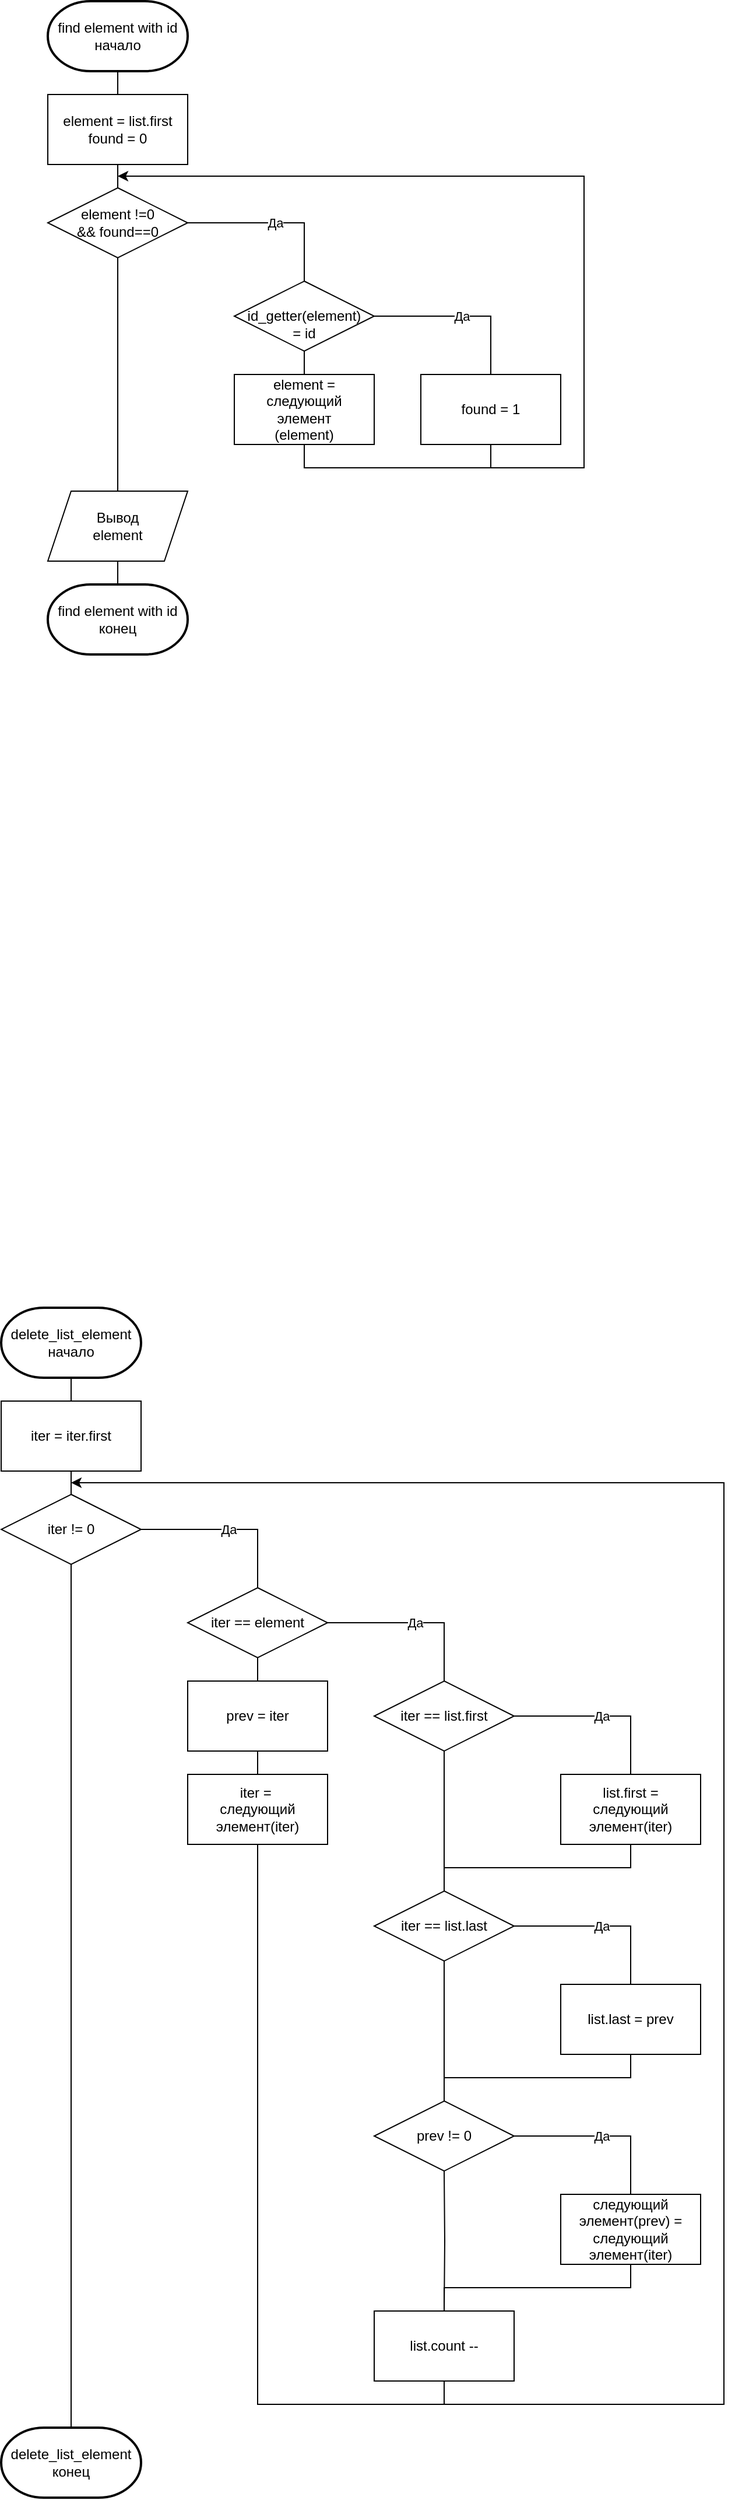 <mxfile version="21.3.7" type="device">
  <diagram name="Страница 1" id="ebqE0MGFHu6SDRNYSwwb">
    <mxGraphModel dx="2033" dy="1157" grid="0" gridSize="10" guides="1" tooltips="1" connect="1" arrows="1" fold="1" page="1" pageScale="1" pageWidth="827" pageHeight="1169" math="0" shadow="0">
      <root>
        <mxCell id="0" />
        <mxCell id="1" parent="0" />
        <mxCell id="JNxM7dOCyLwlG15fYJaY-18" value="find element with id&lt;br&gt;начало" style="strokeWidth=2;html=1;shape=mxgraph.flowchart.terminator;whiteSpace=wrap;" parent="1" vertex="1">
          <mxGeometry x="120" y="80" width="120" height="60" as="geometry" />
        </mxCell>
        <mxCell id="JNxM7dOCyLwlG15fYJaY-19" value="" style="endArrow=none;html=1;rounded=0;edgeStyle=orthogonalEdgeStyle;entryX=0.5;entryY=1;entryDx=0;entryDy=0;entryPerimeter=0;exitX=0.5;exitY=0;exitDx=0;exitDy=0;" parent="1" source="JNxM7dOCyLwlG15fYJaY-20" target="JNxM7dOCyLwlG15fYJaY-18" edge="1">
          <mxGeometry width="50" height="50" relative="1" as="geometry">
            <mxPoint x="180" y="160" as="sourcePoint" />
            <mxPoint x="180" y="160" as="targetPoint" />
            <Array as="points" />
          </mxGeometry>
        </mxCell>
        <mxCell id="JNxM7dOCyLwlG15fYJaY-20" value="element = list.first&lt;br&gt;found = 0" style="rounded=0;whiteSpace=wrap;html=1;" parent="1" vertex="1">
          <mxGeometry x="120" y="160" width="120" height="60" as="geometry" />
        </mxCell>
        <mxCell id="JNxM7dOCyLwlG15fYJaY-21" value="" style="endArrow=none;html=1;rounded=0;edgeStyle=orthogonalEdgeStyle;entryX=0.5;entryY=1;entryDx=0;entryDy=0;" parent="1" target="JNxM7dOCyLwlG15fYJaY-20" edge="1">
          <mxGeometry width="50" height="50" relative="1" as="geometry">
            <mxPoint x="180" y="240" as="sourcePoint" />
            <mxPoint x="230" y="250" as="targetPoint" />
            <Array as="points">
              <mxPoint x="180" y="240" />
              <mxPoint x="180" y="240" />
            </Array>
          </mxGeometry>
        </mxCell>
        <mxCell id="JNxM7dOCyLwlG15fYJaY-22" value="&lt;br&gt;id_getter(element)&lt;br&gt;= id" style="rhombus;whiteSpace=wrap;html=1;" parent="1" vertex="1">
          <mxGeometry x="280" y="320" width="120" height="60" as="geometry" />
        </mxCell>
        <mxCell id="JNxM7dOCyLwlG15fYJaY-23" value="" style="endArrow=none;html=1;rounded=0;edgeStyle=orthogonalEdgeStyle;entryX=0.5;entryY=1;entryDx=0;entryDy=0;exitX=0.5;exitY=0;exitDx=0;exitDy=0;" parent="1" source="-Ikuu8-lw6xtPHL0c5cT-5" target="JNxM7dOCyLwlG15fYJaY-22" edge="1">
          <mxGeometry width="50" height="50" relative="1" as="geometry">
            <mxPoint x="340" y="400" as="sourcePoint" />
            <mxPoint x="380" y="420" as="targetPoint" />
            <Array as="points" />
          </mxGeometry>
        </mxCell>
        <mxCell id="JNxM7dOCyLwlG15fYJaY-24" value="Да" style="endArrow=none;html=1;rounded=0;edgeStyle=orthogonalEdgeStyle;entryX=1;entryY=0.5;entryDx=0;entryDy=0;exitX=0.5;exitY=0;exitDx=0;exitDy=0;" parent="1" source="JNxM7dOCyLwlG15fYJaY-25" target="JNxM7dOCyLwlG15fYJaY-22" edge="1">
          <mxGeometry width="50" height="50" relative="1" as="geometry">
            <mxPoint x="500" y="400" as="sourcePoint" />
            <mxPoint x="480" y="380" as="targetPoint" />
            <Array as="points">
              <mxPoint x="500" y="350" />
            </Array>
          </mxGeometry>
        </mxCell>
        <mxCell id="JNxM7dOCyLwlG15fYJaY-25" value="found = 1" style="rounded=0;whiteSpace=wrap;html=1;" parent="1" vertex="1">
          <mxGeometry x="440" y="400" width="120" height="60" as="geometry" />
        </mxCell>
        <mxCell id="JNxM7dOCyLwlG15fYJaY-26" value="" style="endArrow=none;html=1;rounded=0;edgeStyle=orthogonalEdgeStyle;entryX=0.5;entryY=1;entryDx=0;entryDy=0;exitX=0.5;exitY=1;exitDx=0;exitDy=0;" parent="1" target="JNxM7dOCyLwlG15fYJaY-25" edge="1">
          <mxGeometry width="50" height="50" relative="1" as="geometry">
            <mxPoint x="340" y="460" as="sourcePoint" />
            <mxPoint x="550" y="490" as="targetPoint" />
            <Array as="points">
              <mxPoint x="340" y="480" />
              <mxPoint x="500" y="480" />
            </Array>
          </mxGeometry>
        </mxCell>
        <mxCell id="JNxM7dOCyLwlG15fYJaY-28" value="" style="endArrow=none;html=1;rounded=0;edgeStyle=orthogonalEdgeStyle;entryX=0.5;entryY=1;entryDx=0;entryDy=0;exitX=0.5;exitY=1;exitDx=0;exitDy=0;" parent="1" source="JNxM7dOCyLwlG15fYJaY-25" target="-Ikuu8-lw6xtPHL0c5cT-5" edge="1">
          <mxGeometry width="50" height="50" relative="1" as="geometry">
            <mxPoint x="340" y="500" as="sourcePoint" />
            <mxPoint x="340" y="460" as="targetPoint" />
            <Array as="points">
              <mxPoint x="500" y="480" />
              <mxPoint x="340" y="480" />
            </Array>
          </mxGeometry>
        </mxCell>
        <mxCell id="JNxM7dOCyLwlG15fYJaY-31" value="element !=0&lt;br&gt;&amp;amp;&amp;amp; found==0" style="rhombus;whiteSpace=wrap;html=1;" parent="1" vertex="1">
          <mxGeometry x="120" y="240" width="120" height="60" as="geometry" />
        </mxCell>
        <mxCell id="JNxM7dOCyLwlG15fYJaY-32" value="" style="endArrow=none;html=1;rounded=0;edgeStyle=orthogonalEdgeStyle;entryX=0.5;entryY=1;entryDx=0;entryDy=0;exitX=0.5;exitY=0;exitDx=0;exitDy=0;" parent="1" source="JNxM7dOCyLwlG15fYJaY-37" target="JNxM7dOCyLwlG15fYJaY-31" edge="1">
          <mxGeometry width="50" height="50" relative="1" as="geometry">
            <mxPoint x="180" y="450" as="sourcePoint" />
            <mxPoint x="220" y="340" as="targetPoint" />
            <Array as="points" />
          </mxGeometry>
        </mxCell>
        <mxCell id="JNxM7dOCyLwlG15fYJaY-33" value="Да" style="endArrow=none;html=1;rounded=0;edgeStyle=orthogonalEdgeStyle;entryX=1;entryY=0.5;entryDx=0;entryDy=0;exitX=0.5;exitY=0;exitDx=0;exitDy=0;" parent="1" source="JNxM7dOCyLwlG15fYJaY-22" target="JNxM7dOCyLwlG15fYJaY-31" edge="1">
          <mxGeometry width="50" height="50" relative="1" as="geometry">
            <mxPoint x="400" y="280" as="sourcePoint" />
            <mxPoint x="320" y="300" as="targetPoint" />
            <Array as="points">
              <mxPoint x="340" y="270" />
            </Array>
          </mxGeometry>
        </mxCell>
        <mxCell id="JNxM7dOCyLwlG15fYJaY-34" value="" style="endArrow=classic;html=1;rounded=0;edgeStyle=orthogonalEdgeStyle;exitX=0.5;exitY=1;exitDx=0;exitDy=0;" parent="1" source="-Ikuu8-lw6xtPHL0c5cT-5" edge="1">
          <mxGeometry width="50" height="50" relative="1" as="geometry">
            <mxPoint x="340" y="460" as="sourcePoint" />
            <mxPoint x="180" y="230" as="targetPoint" />
            <Array as="points">
              <mxPoint x="340" y="480" />
              <mxPoint x="580" y="480" />
              <mxPoint x="580" y="230" />
            </Array>
          </mxGeometry>
        </mxCell>
        <mxCell id="JNxM7dOCyLwlG15fYJaY-35" value="find element with id&lt;br style=&quot;border-color: var(--border-color);&quot;&gt;конец" style="strokeWidth=2;html=1;shape=mxgraph.flowchart.terminator;whiteSpace=wrap;" parent="1" vertex="1">
          <mxGeometry x="120" y="580" width="120" height="60" as="geometry" />
        </mxCell>
        <mxCell id="JNxM7dOCyLwlG15fYJaY-37" value="Вывод&lt;br&gt;element" style="shape=parallelogram;perimeter=parallelogramPerimeter;whiteSpace=wrap;html=1;fixedSize=1;" parent="1" vertex="1">
          <mxGeometry x="120" y="500" width="120" height="60" as="geometry" />
        </mxCell>
        <mxCell id="JNxM7dOCyLwlG15fYJaY-38" value="" style="endArrow=none;html=1;rounded=0;edgeStyle=orthogonalEdgeStyle;entryX=0.5;entryY=1;entryDx=0;entryDy=0;exitX=0.5;exitY=0;exitDx=0;exitDy=0;exitPerimeter=0;" parent="1" source="JNxM7dOCyLwlG15fYJaY-35" target="JNxM7dOCyLwlG15fYJaY-37" edge="1">
          <mxGeometry width="50" height="50" relative="1" as="geometry">
            <mxPoint x="180" y="580" as="sourcePoint" />
            <mxPoint x="190" y="650" as="targetPoint" />
            <Array as="points" />
          </mxGeometry>
        </mxCell>
        <mxCell id="JNxM7dOCyLwlG15fYJaY-39" value="delete_list_element&lt;br&gt;начало" style="strokeWidth=2;html=1;shape=mxgraph.flowchart.terminator;whiteSpace=wrap;" parent="1" vertex="1">
          <mxGeometry x="80" y="1200" width="120" height="60" as="geometry" />
        </mxCell>
        <mxCell id="JNxM7dOCyLwlG15fYJaY-40" value="" style="endArrow=none;html=1;rounded=0;edgeStyle=orthogonalEdgeStyle;entryX=0.5;entryY=1;entryDx=0;entryDy=0;entryPerimeter=0;exitX=0.5;exitY=0;exitDx=0;exitDy=0;" parent="1" source="JNxM7dOCyLwlG15fYJaY-41" target="JNxM7dOCyLwlG15fYJaY-39" edge="1">
          <mxGeometry width="50" height="50" relative="1" as="geometry">
            <mxPoint x="140" y="1280" as="sourcePoint" />
            <mxPoint x="140" y="1280" as="targetPoint" />
            <Array as="points" />
          </mxGeometry>
        </mxCell>
        <mxCell id="JNxM7dOCyLwlG15fYJaY-41" value="iter = iter.first" style="rounded=0;whiteSpace=wrap;html=1;" parent="1" vertex="1">
          <mxGeometry x="80" y="1280" width="120" height="60" as="geometry" />
        </mxCell>
        <mxCell id="JNxM7dOCyLwlG15fYJaY-42" value="" style="endArrow=none;html=1;rounded=0;edgeStyle=orthogonalEdgeStyle;entryX=0.5;entryY=1;entryDx=0;entryDy=0;exitX=0.5;exitY=0;exitDx=0;exitDy=0;" parent="1" source="JNxM7dOCyLwlG15fYJaY-43" target="JNxM7dOCyLwlG15fYJaY-41" edge="1">
          <mxGeometry width="50" height="50" relative="1" as="geometry">
            <mxPoint x="140" y="1360" as="sourcePoint" />
            <mxPoint x="190" y="1370" as="targetPoint" />
            <Array as="points" />
          </mxGeometry>
        </mxCell>
        <mxCell id="JNxM7dOCyLwlG15fYJaY-43" value="iter != 0" style="rhombus;whiteSpace=wrap;html=1;" parent="1" vertex="1">
          <mxGeometry x="80" y="1360" width="120" height="60" as="geometry" />
        </mxCell>
        <mxCell id="JNxM7dOCyLwlG15fYJaY-44" value="" style="endArrow=none;html=1;rounded=0;edgeStyle=orthogonalEdgeStyle;entryX=0.5;entryY=1;entryDx=0;entryDy=0;exitX=0.5;exitY=0;exitDx=0;exitDy=0;exitPerimeter=0;" parent="1" source="JNxM7dOCyLwlG15fYJaY-74" target="JNxM7dOCyLwlG15fYJaY-43" edge="1">
          <mxGeometry width="50" height="50" relative="1" as="geometry">
            <mxPoint x="140" y="1440" as="sourcePoint" />
            <mxPoint x="180" y="1460" as="targetPoint" />
            <Array as="points" />
          </mxGeometry>
        </mxCell>
        <mxCell id="JNxM7dOCyLwlG15fYJaY-45" value="Да" style="endArrow=none;html=1;rounded=0;edgeStyle=orthogonalEdgeStyle;entryX=1;entryY=0.5;entryDx=0;entryDy=0;exitX=0.5;exitY=0;exitDx=0;exitDy=0;" parent="1" source="JNxM7dOCyLwlG15fYJaY-47" target="JNxM7dOCyLwlG15fYJaY-43" edge="1">
          <mxGeometry width="50" height="50" relative="1" as="geometry">
            <mxPoint x="300" y="1440" as="sourcePoint" />
            <mxPoint x="280" y="1420" as="targetPoint" />
            <Array as="points">
              <mxPoint x="300" y="1390" />
            </Array>
          </mxGeometry>
        </mxCell>
        <mxCell id="JNxM7dOCyLwlG15fYJaY-46" value="" style="endArrow=classic;html=1;rounded=0;edgeStyle=orthogonalEdgeStyle;exitX=0.5;exitY=1;exitDx=0;exitDy=0;" parent="1" source="JNxM7dOCyLwlG15fYJaY-67" edge="1">
          <mxGeometry width="50" height="50" relative="1" as="geometry">
            <mxPoint x="300" y="1350" as="sourcePoint" />
            <mxPoint x="140" y="1350" as="targetPoint" />
            <Array as="points">
              <mxPoint x="460" y="2140" />
              <mxPoint x="700" y="2140" />
              <mxPoint x="700" y="1350" />
            </Array>
          </mxGeometry>
        </mxCell>
        <mxCell id="JNxM7dOCyLwlG15fYJaY-47" value="iter == element" style="rhombus;whiteSpace=wrap;html=1;" parent="1" vertex="1">
          <mxGeometry x="240" y="1440" width="120" height="60" as="geometry" />
        </mxCell>
        <mxCell id="JNxM7dOCyLwlG15fYJaY-48" value="" style="endArrow=none;html=1;rounded=0;edgeStyle=orthogonalEdgeStyle;entryX=0.5;entryY=1;entryDx=0;entryDy=0;exitX=0.5;exitY=0;exitDx=0;exitDy=0;" parent="1" source="JNxM7dOCyLwlG15fYJaY-69" target="JNxM7dOCyLwlG15fYJaY-47" edge="1">
          <mxGeometry width="50" height="50" relative="1" as="geometry">
            <mxPoint x="300" y="1520" as="sourcePoint" />
            <mxPoint x="340" y="1540" as="targetPoint" />
            <Array as="points" />
          </mxGeometry>
        </mxCell>
        <mxCell id="JNxM7dOCyLwlG15fYJaY-49" value="Да" style="endArrow=none;html=1;rounded=0;edgeStyle=orthogonalEdgeStyle;entryX=1;entryY=0.5;entryDx=0;entryDy=0;exitX=0.5;exitY=0;exitDx=0;exitDy=0;" parent="1" source="JNxM7dOCyLwlG15fYJaY-50" target="JNxM7dOCyLwlG15fYJaY-47" edge="1">
          <mxGeometry width="50" height="50" relative="1" as="geometry">
            <mxPoint x="460" y="1520" as="sourcePoint" />
            <mxPoint x="440" y="1500" as="targetPoint" />
            <Array as="points">
              <mxPoint x="460" y="1470" />
            </Array>
          </mxGeometry>
        </mxCell>
        <mxCell id="JNxM7dOCyLwlG15fYJaY-50" value="iter == list.first" style="rhombus;whiteSpace=wrap;html=1;" parent="1" vertex="1">
          <mxGeometry x="400" y="1520" width="120" height="60" as="geometry" />
        </mxCell>
        <mxCell id="JNxM7dOCyLwlG15fYJaY-51" value="" style="endArrow=none;html=1;rounded=0;edgeStyle=orthogonalEdgeStyle;entryX=0.5;entryY=1;entryDx=0;entryDy=0;exitX=0.5;exitY=0;exitDx=0;exitDy=0;" parent="1" source="JNxM7dOCyLwlG15fYJaY-55" target="JNxM7dOCyLwlG15fYJaY-50" edge="1">
          <mxGeometry width="50" height="50" relative="1" as="geometry">
            <mxPoint x="460" y="1600" as="sourcePoint" />
            <mxPoint x="500" y="1620" as="targetPoint" />
            <Array as="points" />
          </mxGeometry>
        </mxCell>
        <mxCell id="JNxM7dOCyLwlG15fYJaY-52" value="Да" style="endArrow=none;html=1;rounded=0;edgeStyle=orthogonalEdgeStyle;entryX=1;entryY=0.5;entryDx=0;entryDy=0;exitX=0.5;exitY=0;exitDx=0;exitDy=0;" parent="1" source="-Ikuu8-lw6xtPHL0c5cT-3" target="JNxM7dOCyLwlG15fYJaY-50" edge="1">
          <mxGeometry width="50" height="50" relative="1" as="geometry">
            <mxPoint x="620" y="1600" as="sourcePoint" />
            <mxPoint x="600" y="1580" as="targetPoint" />
            <Array as="points">
              <mxPoint x="620" y="1550" />
            </Array>
          </mxGeometry>
        </mxCell>
        <mxCell id="JNxM7dOCyLwlG15fYJaY-54" value="" style="endArrow=none;html=1;rounded=0;edgeStyle=orthogonalEdgeStyle;entryX=0.5;entryY=1;entryDx=0;entryDy=0;exitX=0.5;exitY=0;exitDx=0;exitDy=0;" parent="1" source="JNxM7dOCyLwlG15fYJaY-55" target="-Ikuu8-lw6xtPHL0c5cT-3" edge="1">
          <mxGeometry width="50" height="50" relative="1" as="geometry">
            <mxPoint x="620" y="1680" as="sourcePoint" />
            <mxPoint x="620" y="1660" as="targetPoint" />
            <Array as="points">
              <mxPoint x="460" y="1680" />
              <mxPoint x="620" y="1680" />
            </Array>
          </mxGeometry>
        </mxCell>
        <mxCell id="JNxM7dOCyLwlG15fYJaY-55" value="iter == list.last" style="rhombus;whiteSpace=wrap;html=1;" parent="1" vertex="1">
          <mxGeometry x="400" y="1700" width="120" height="60" as="geometry" />
        </mxCell>
        <mxCell id="JNxM7dOCyLwlG15fYJaY-56" value="" style="endArrow=none;html=1;rounded=0;edgeStyle=orthogonalEdgeStyle;entryX=0.5;entryY=1;entryDx=0;entryDy=0;exitX=0.5;exitY=0;exitDx=0;exitDy=0;" parent="1" source="JNxM7dOCyLwlG15fYJaY-60" target="JNxM7dOCyLwlG15fYJaY-55" edge="1">
          <mxGeometry width="50" height="50" relative="1" as="geometry">
            <mxPoint x="460" y="1780" as="sourcePoint" />
            <mxPoint x="500" y="1800" as="targetPoint" />
            <Array as="points" />
          </mxGeometry>
        </mxCell>
        <mxCell id="JNxM7dOCyLwlG15fYJaY-57" value="Да" style="endArrow=none;html=1;rounded=0;edgeStyle=orthogonalEdgeStyle;entryX=1;entryY=0.5;entryDx=0;entryDy=0;exitX=0.5;exitY=0;exitDx=0;exitDy=0;" parent="1" source="JNxM7dOCyLwlG15fYJaY-58" target="JNxM7dOCyLwlG15fYJaY-55" edge="1">
          <mxGeometry width="50" height="50" relative="1" as="geometry">
            <mxPoint x="620" y="1780" as="sourcePoint" />
            <mxPoint x="600" y="1760" as="targetPoint" />
            <Array as="points">
              <mxPoint x="620" y="1730" />
            </Array>
          </mxGeometry>
        </mxCell>
        <mxCell id="JNxM7dOCyLwlG15fYJaY-58" value="list.last = prev" style="rounded=0;whiteSpace=wrap;html=1;" parent="1" vertex="1">
          <mxGeometry x="560" y="1780" width="120" height="60" as="geometry" />
        </mxCell>
        <mxCell id="JNxM7dOCyLwlG15fYJaY-59" value="" style="endArrow=none;html=1;rounded=0;edgeStyle=orthogonalEdgeStyle;entryX=0.5;entryY=1;entryDx=0;entryDy=0;exitX=0.5;exitY=0;exitDx=0;exitDy=0;" parent="1" source="JNxM7dOCyLwlG15fYJaY-60" target="JNxM7dOCyLwlG15fYJaY-58" edge="1">
          <mxGeometry width="50" height="50" relative="1" as="geometry">
            <mxPoint x="620" y="1860" as="sourcePoint" />
            <mxPoint x="670" y="1870" as="targetPoint" />
            <Array as="points">
              <mxPoint x="460" y="1860" />
              <mxPoint x="620" y="1860" />
            </Array>
          </mxGeometry>
        </mxCell>
        <mxCell id="JNxM7dOCyLwlG15fYJaY-60" value="prev != 0" style="rhombus;whiteSpace=wrap;html=1;" parent="1" vertex="1">
          <mxGeometry x="400" y="1880" width="120" height="60" as="geometry" />
        </mxCell>
        <mxCell id="JNxM7dOCyLwlG15fYJaY-61" value="" style="endArrow=none;html=1;rounded=0;edgeStyle=orthogonalEdgeStyle;entryX=0.5;entryY=1;entryDx=0;entryDy=0;exitX=0.5;exitY=0;exitDx=0;exitDy=0;" parent="1" target="JNxM7dOCyLwlG15fYJaY-60" edge="1">
          <mxGeometry width="50" height="50" relative="1" as="geometry">
            <mxPoint x="460" y="2060" as="sourcePoint" />
            <mxPoint x="500" y="1980" as="targetPoint" />
            <Array as="points" />
          </mxGeometry>
        </mxCell>
        <mxCell id="JNxM7dOCyLwlG15fYJaY-62" value="Да" style="endArrow=none;html=1;rounded=0;edgeStyle=orthogonalEdgeStyle;entryX=1;entryY=0.5;entryDx=0;entryDy=0;exitX=0.5;exitY=0;exitDx=0;exitDy=0;" parent="1" source="-Ikuu8-lw6xtPHL0c5cT-4" target="JNxM7dOCyLwlG15fYJaY-60" edge="1">
          <mxGeometry width="50" height="50" relative="1" as="geometry">
            <mxPoint x="620" y="1960" as="sourcePoint" />
            <mxPoint x="600" y="1940" as="targetPoint" />
            <Array as="points">
              <mxPoint x="620" y="1910" />
            </Array>
          </mxGeometry>
        </mxCell>
        <mxCell id="JNxM7dOCyLwlG15fYJaY-64" value="" style="endArrow=none;html=1;rounded=0;edgeStyle=orthogonalEdgeStyle;entryX=0.5;entryY=1;entryDx=0;entryDy=0;exitX=0.5;exitY=0;exitDx=0;exitDy=0;" parent="1" source="JNxM7dOCyLwlG15fYJaY-67" target="-Ikuu8-lw6xtPHL0c5cT-4" edge="1">
          <mxGeometry width="50" height="50" relative="1" as="geometry">
            <mxPoint x="460" y="2060" as="sourcePoint" />
            <mxPoint x="620" y="2020" as="targetPoint" />
            <Array as="points">
              <mxPoint x="460" y="2040" />
              <mxPoint x="620" y="2040" />
            </Array>
          </mxGeometry>
        </mxCell>
        <mxCell id="JNxM7dOCyLwlG15fYJaY-67" value="list.count --" style="rounded=0;whiteSpace=wrap;html=1;" parent="1" vertex="1">
          <mxGeometry x="400" y="2060" width="120" height="60" as="geometry" />
        </mxCell>
        <mxCell id="JNxM7dOCyLwlG15fYJaY-69" value="prev = iter" style="rounded=0;whiteSpace=wrap;html=1;" parent="1" vertex="1">
          <mxGeometry x="240" y="1520" width="120" height="60" as="geometry" />
        </mxCell>
        <mxCell id="JNxM7dOCyLwlG15fYJaY-70" value="" style="endArrow=none;html=1;rounded=0;edgeStyle=orthogonalEdgeStyle;entryX=0.5;entryY=1;entryDx=0;entryDy=0;exitX=0.5;exitY=0;exitDx=0;exitDy=0;" parent="1" source="-Ikuu8-lw6xtPHL0c5cT-1" target="JNxM7dOCyLwlG15fYJaY-69" edge="1">
          <mxGeometry width="50" height="50" relative="1" as="geometry">
            <mxPoint x="300" y="1600" as="sourcePoint" />
            <mxPoint x="350" y="1610" as="targetPoint" />
            <Array as="points" />
          </mxGeometry>
        </mxCell>
        <mxCell id="JNxM7dOCyLwlG15fYJaY-73" value="" style="endArrow=none;html=1;rounded=0;edgeStyle=orthogonalEdgeStyle;entryX=0.5;entryY=1;entryDx=0;entryDy=0;exitX=0.5;exitY=1;exitDx=0;exitDy=0;" parent="1" source="JNxM7dOCyLwlG15fYJaY-67" target="-Ikuu8-lw6xtPHL0c5cT-1" edge="1">
          <mxGeometry width="50" height="50" relative="1" as="geometry">
            <mxPoint x="300" y="1680" as="sourcePoint" />
            <mxPoint x="300" y="1660" as="targetPoint" />
            <Array as="points">
              <mxPoint x="460" y="2140" />
              <mxPoint x="300" y="2140" />
            </Array>
          </mxGeometry>
        </mxCell>
        <mxCell id="JNxM7dOCyLwlG15fYJaY-74" value="delete_list_element&lt;br style=&quot;border-color: var(--border-color);&quot;&gt;конец" style="strokeWidth=2;html=1;shape=mxgraph.flowchart.terminator;whiteSpace=wrap;" parent="1" vertex="1">
          <mxGeometry x="80" y="2160" width="120" height="60" as="geometry" />
        </mxCell>
        <mxCell id="-Ikuu8-lw6xtPHL0c5cT-1" value="iter =&amp;nbsp;&lt;br style=&quot;border-color: var(--border-color);&quot;&gt;следующий&lt;br style=&quot;border-color: var(--border-color);&quot;&gt;элемент(iter)" style="rounded=0;whiteSpace=wrap;html=1;" parent="1" vertex="1">
          <mxGeometry x="240" y="1600" width="120" height="60" as="geometry" />
        </mxCell>
        <mxCell id="-Ikuu8-lw6xtPHL0c5cT-3" value="list.first =&lt;br style=&quot;border-color: var(--border-color);&quot;&gt;следующий&lt;br style=&quot;border-color: var(--border-color);&quot;&gt;элемент(iter)" style="rounded=0;whiteSpace=wrap;html=1;" parent="1" vertex="1">
          <mxGeometry x="560" y="1600" width="120" height="60" as="geometry" />
        </mxCell>
        <mxCell id="-Ikuu8-lw6xtPHL0c5cT-4" value="следующий&lt;br style=&quot;border-color: var(--border-color);&quot;&gt;элемент(prev) =&lt;br style=&quot;border-color: var(--border-color);&quot;&gt;следующий&lt;br style=&quot;border-color: var(--border-color);&quot;&gt;элемент(iter)" style="rounded=0;whiteSpace=wrap;html=1;" parent="1" vertex="1">
          <mxGeometry x="560" y="1960" width="120" height="60" as="geometry" />
        </mxCell>
        <mxCell id="-Ikuu8-lw6xtPHL0c5cT-5" value="element =&lt;br style=&quot;border-color: var(--border-color);&quot;&gt;следующий&lt;br style=&quot;border-color: var(--border-color);&quot;&gt;элемент&lt;br style=&quot;border-color: var(--border-color);&quot;&gt;(element)" style="rounded=0;whiteSpace=wrap;html=1;" parent="1" vertex="1">
          <mxGeometry x="280" y="400" width="120" height="60" as="geometry" />
        </mxCell>
      </root>
    </mxGraphModel>
  </diagram>
</mxfile>
